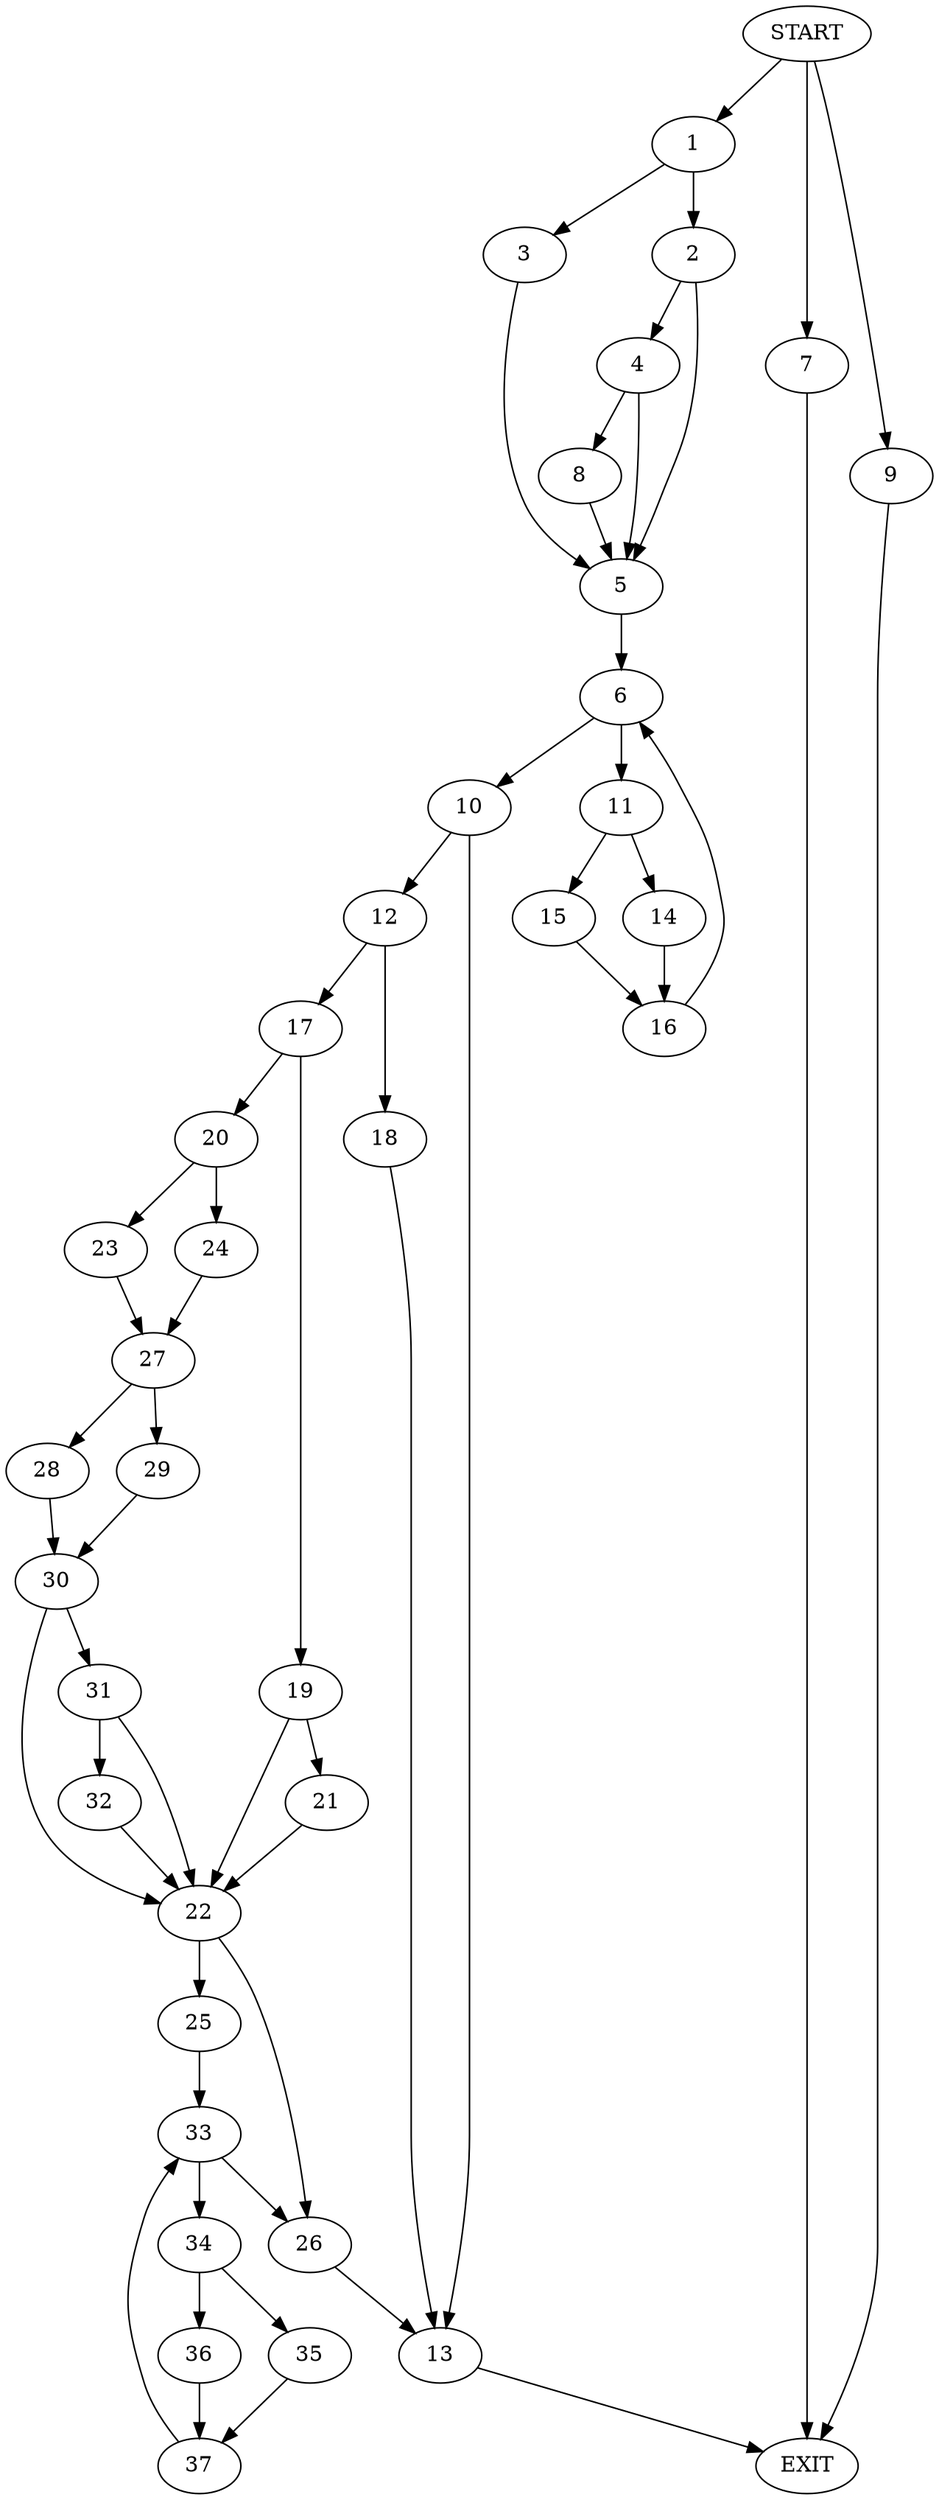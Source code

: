 digraph {
0 [label="START"]
38 [label="EXIT"]
0 -> 1
1 -> 2
1 -> 3
2 -> 4
2 -> 5
3 -> 5
5 -> 6
0 -> 7
7 -> 38
4 -> 5
4 -> 8
8 -> 5
0 -> 9
9 -> 38
6 -> 10
6 -> 11
10 -> 12
10 -> 13
11 -> 14
11 -> 15
15 -> 16
14 -> 16
16 -> 6
12 -> 17
12 -> 18
13 -> 38
17 -> 19
17 -> 20
18 -> 13
19 -> 21
19 -> 22
20 -> 23
20 -> 24
21 -> 22
22 -> 25
22 -> 26
23 -> 27
24 -> 27
27 -> 28
27 -> 29
28 -> 30
29 -> 30
30 -> 22
30 -> 31
31 -> 32
31 -> 22
32 -> 22
26 -> 13
25 -> 33
33 -> 26
33 -> 34
34 -> 35
34 -> 36
35 -> 37
36 -> 37
37 -> 33
}
